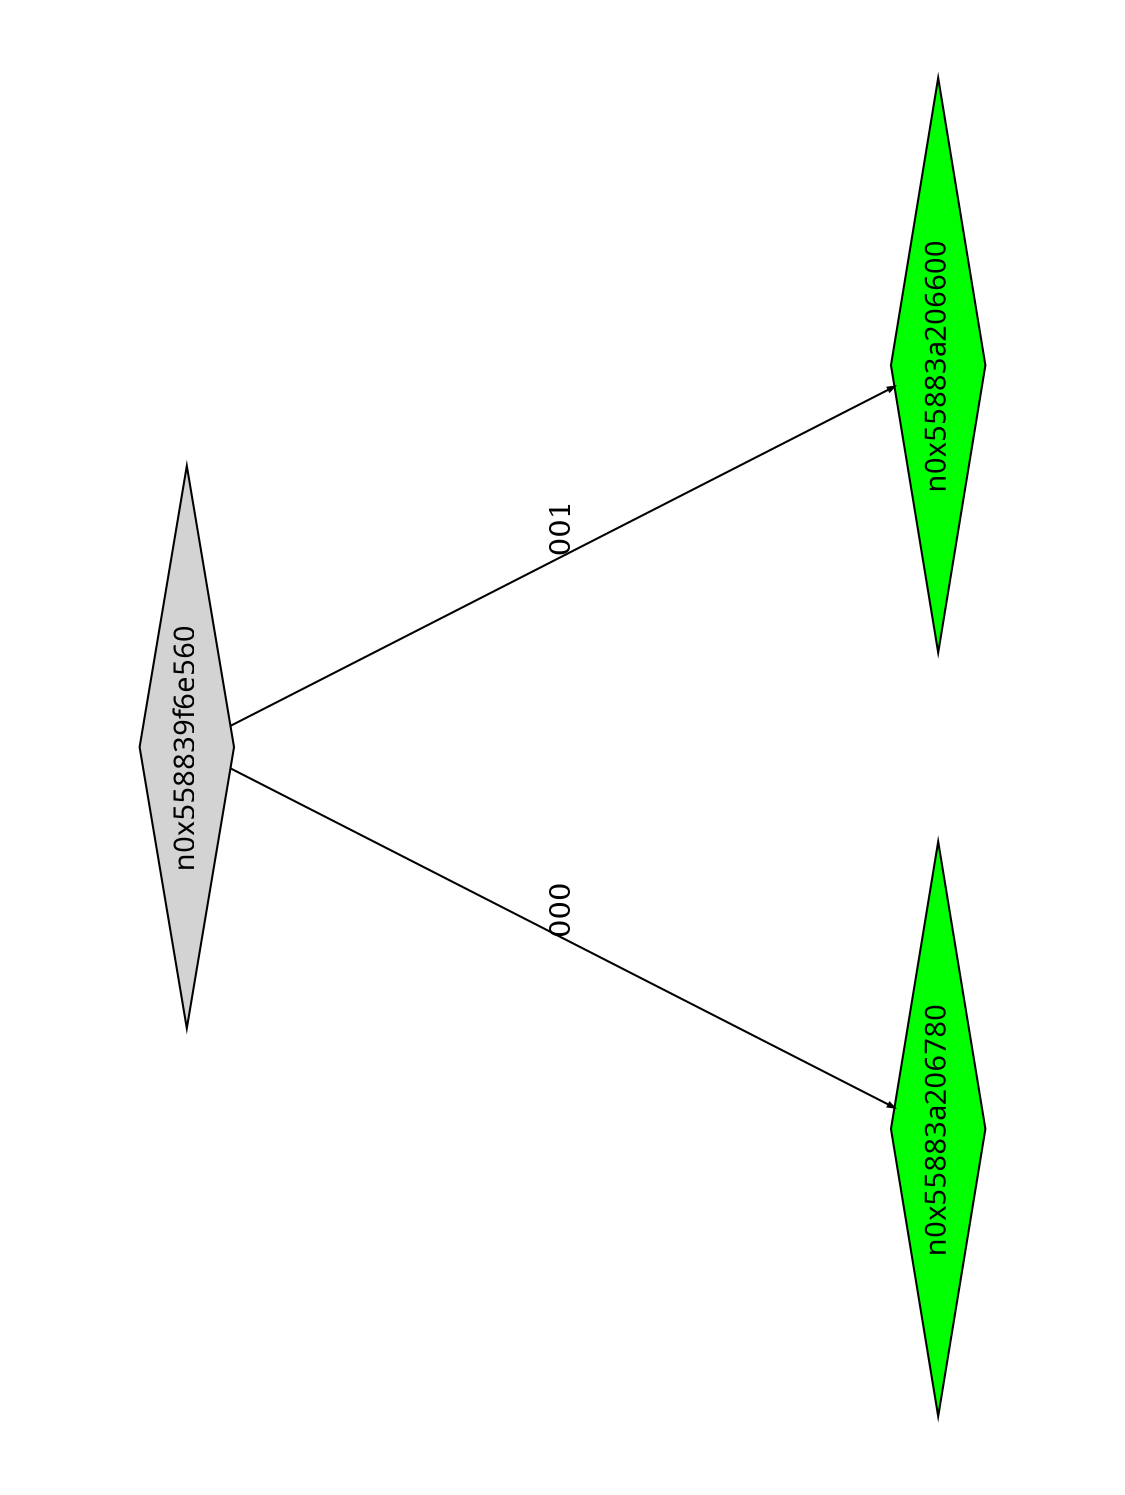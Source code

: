 digraph G {
	size="10,7.5";
	ratio=fill;
	rotate=90;
	center = "true";
	node [style="filled",width=.1,height=.1,fontname="Terminus"]
	edge [arrowsize=.3]
	n0x558839f6e560 [shape=diamond];
	n0x558839f6e560 -> n0x55883a206780 [label=000];
	n0x558839f6e560 -> n0x55883a206600 [label=001];
	n0x55883a206600 [shape=diamond,fillcolor=green];
	n0x55883a206780 [shape=diamond,fillcolor=green];
}
